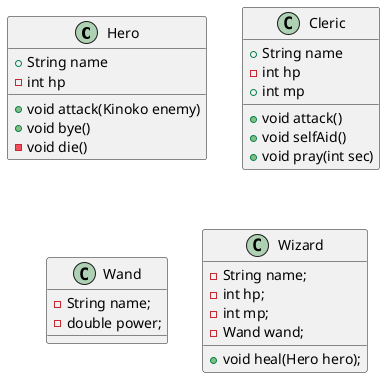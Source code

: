 @startuml
'https://plantuml.com/class-diagram

class Hero{
+ String name
- int hp

+void attack(Kinoko enemy)
+void bye()
-void die()
}


class Cleric{
+ String name
- int hp
+int mp

+ void attack()
+ void selfAid()
+ void pray(int sec)
}


class Wand{
- String name;
- double power;
}

class Wizard{
- String name;
- int hp;
- int mp;
- Wand wand;

+ void heal(Hero hero);

}

@enduml